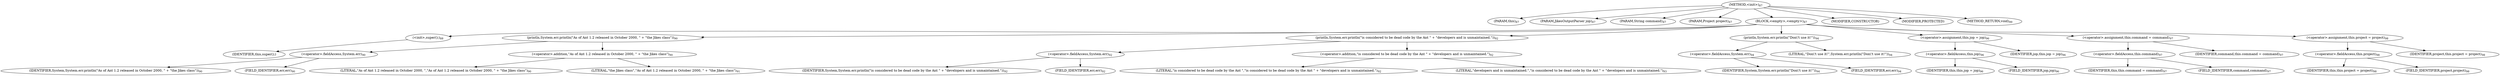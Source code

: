 digraph "&lt;init&gt;" {  
"34" [label = <(METHOD,&lt;init&gt;)<SUB>87</SUB>> ]
"4" [label = <(PARAM,this)<SUB>87</SUB>> ]
"35" [label = <(PARAM,JikesOutputParser jop)<SUB>87</SUB>> ]
"36" [label = <(PARAM,String command)<SUB>87</SUB>> ]
"37" [label = <(PARAM,Project project)<SUB>87</SUB>> ]
"38" [label = <(BLOCK,&lt;empty&gt;,&lt;empty&gt;)<SUB>87</SUB>> ]
"39" [label = <(&lt;init&gt;,super();)<SUB>88</SUB>> ]
"3" [label = <(IDENTIFIER,this,super();)> ]
"40" [label = <(println,System.err.println(&quot;As of Ant 1.2 released in October 2000, &quot; + &quot;the Jikes class&quot;))<SUB>90</SUB>> ]
"41" [label = <(&lt;operator&gt;.fieldAccess,System.err)<SUB>90</SUB>> ]
"42" [label = <(IDENTIFIER,System,System.err.println(&quot;As of Ant 1.2 released in October 2000, &quot; + &quot;the Jikes class&quot;))<SUB>90</SUB>> ]
"43" [label = <(FIELD_IDENTIFIER,err,err)<SUB>90</SUB>> ]
"44" [label = <(&lt;operator&gt;.addition,&quot;As of Ant 1.2 released in October 2000, &quot; + &quot;the Jikes class&quot;)<SUB>90</SUB>> ]
"45" [label = <(LITERAL,&quot;As of Ant 1.2 released in October 2000, &quot;,&quot;As of Ant 1.2 released in October 2000, &quot; + &quot;the Jikes class&quot;)<SUB>90</SUB>> ]
"46" [label = <(LITERAL,&quot;the Jikes class&quot;,&quot;As of Ant 1.2 released in October 2000, &quot; + &quot;the Jikes class&quot;)<SUB>91</SUB>> ]
"47" [label = <(println,System.err.println(&quot;is considered to be dead code by the Ant &quot; + &quot;developers and is unmaintained.&quot;))<SUB>92</SUB>> ]
"48" [label = <(&lt;operator&gt;.fieldAccess,System.err)<SUB>92</SUB>> ]
"49" [label = <(IDENTIFIER,System,System.err.println(&quot;is considered to be dead code by the Ant &quot; + &quot;developers and is unmaintained.&quot;))<SUB>92</SUB>> ]
"50" [label = <(FIELD_IDENTIFIER,err,err)<SUB>92</SUB>> ]
"51" [label = <(&lt;operator&gt;.addition,&quot;is considered to be dead code by the Ant &quot; + &quot;developers and is unmaintained.&quot;)<SUB>92</SUB>> ]
"52" [label = <(LITERAL,&quot;is considered to be dead code by the Ant &quot;,&quot;is considered to be dead code by the Ant &quot; + &quot;developers and is unmaintained.&quot;)<SUB>92</SUB>> ]
"53" [label = <(LITERAL,&quot;developers and is unmaintained.&quot;,&quot;is considered to be dead code by the Ant &quot; + &quot;developers and is unmaintained.&quot;)<SUB>93</SUB>> ]
"54" [label = <(println,System.err.println(&quot;Don\'t use it!&quot;))<SUB>94</SUB>> ]
"55" [label = <(&lt;operator&gt;.fieldAccess,System.err)<SUB>94</SUB>> ]
"56" [label = <(IDENTIFIER,System,System.err.println(&quot;Don\'t use it!&quot;))<SUB>94</SUB>> ]
"57" [label = <(FIELD_IDENTIFIER,err,err)<SUB>94</SUB>> ]
"58" [label = <(LITERAL,&quot;Don\'t use it!&quot;,System.err.println(&quot;Don\'t use it!&quot;))<SUB>94</SUB>> ]
"59" [label = <(&lt;operator&gt;.assignment,this.jop = jop)<SUB>96</SUB>> ]
"60" [label = <(&lt;operator&gt;.fieldAccess,this.jop)<SUB>96</SUB>> ]
"5" [label = <(IDENTIFIER,this,this.jop = jop)<SUB>96</SUB>> ]
"61" [label = <(FIELD_IDENTIFIER,jop,jop)<SUB>96</SUB>> ]
"62" [label = <(IDENTIFIER,jop,this.jop = jop)<SUB>96</SUB>> ]
"63" [label = <(&lt;operator&gt;.assignment,this.command = command)<SUB>97</SUB>> ]
"64" [label = <(&lt;operator&gt;.fieldAccess,this.command)<SUB>97</SUB>> ]
"6" [label = <(IDENTIFIER,this,this.command = command)<SUB>97</SUB>> ]
"65" [label = <(FIELD_IDENTIFIER,command,command)<SUB>97</SUB>> ]
"66" [label = <(IDENTIFIER,command,this.command = command)<SUB>97</SUB>> ]
"67" [label = <(&lt;operator&gt;.assignment,this.project = project)<SUB>98</SUB>> ]
"68" [label = <(&lt;operator&gt;.fieldAccess,this.project)<SUB>98</SUB>> ]
"7" [label = <(IDENTIFIER,this,this.project = project)<SUB>98</SUB>> ]
"69" [label = <(FIELD_IDENTIFIER,project,project)<SUB>98</SUB>> ]
"70" [label = <(IDENTIFIER,project,this.project = project)<SUB>98</SUB>> ]
"71" [label = <(MODIFIER,CONSTRUCTOR)> ]
"72" [label = <(MODIFIER,PROTECTED)> ]
"73" [label = <(METHOD_RETURN,void)<SUB>99</SUB>> ]
  "34" -> "4" 
  "34" -> "35" 
  "34" -> "36" 
  "34" -> "37" 
  "34" -> "38" 
  "34" -> "71" 
  "34" -> "72" 
  "34" -> "73" 
  "38" -> "39" 
  "38" -> "40" 
  "38" -> "47" 
  "38" -> "54" 
  "38" -> "59" 
  "38" -> "63" 
  "38" -> "67" 
  "39" -> "3" 
  "40" -> "41" 
  "40" -> "44" 
  "41" -> "42" 
  "41" -> "43" 
  "44" -> "45" 
  "44" -> "46" 
  "47" -> "48" 
  "47" -> "51" 
  "48" -> "49" 
  "48" -> "50" 
  "51" -> "52" 
  "51" -> "53" 
  "54" -> "55" 
  "54" -> "58" 
  "55" -> "56" 
  "55" -> "57" 
  "59" -> "60" 
  "59" -> "62" 
  "60" -> "5" 
  "60" -> "61" 
  "63" -> "64" 
  "63" -> "66" 
  "64" -> "6" 
  "64" -> "65" 
  "67" -> "68" 
  "67" -> "70" 
  "68" -> "7" 
  "68" -> "69" 
}
